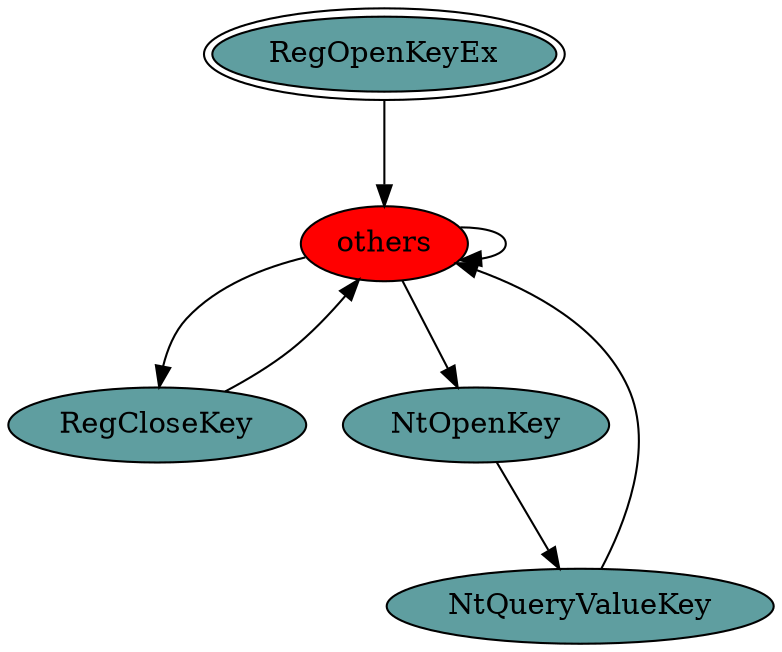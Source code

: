 digraph "./REPORTS/6810/API_PER_CATEGORY/RegOpenKeyEx.exe_2812_Registry_API_per_Category_Transition_Matrix" {
	RegOpenKeyEx [label=RegOpenKeyEx fillcolor=cadetblue peripheries=2 style=filled]
	others [label=others fillcolor=red style=filled]
	RegOpenKeyEx -> others [label=1.0 fontcolor=white]
	others -> others [label=0.9559 fontcolor=white]
	RegCloseKey [label=RegCloseKey fillcolor=cadetblue style=filled]
	others -> RegCloseKey [label=0.0147 fontcolor=white]
	NtOpenKey [label=NtOpenKey fillcolor=cadetblue style=filled]
	others -> NtOpenKey [label=0.0294 fontcolor=white]
	RegCloseKey -> others [label=1.0 fontcolor=white]
	NtQueryValueKey [label=NtQueryValueKey fillcolor=cadetblue style=filled]
	NtOpenKey -> NtQueryValueKey [label=1.0 fontcolor=white]
	NtQueryValueKey -> others [label=1.0 fontcolor=white]
}

